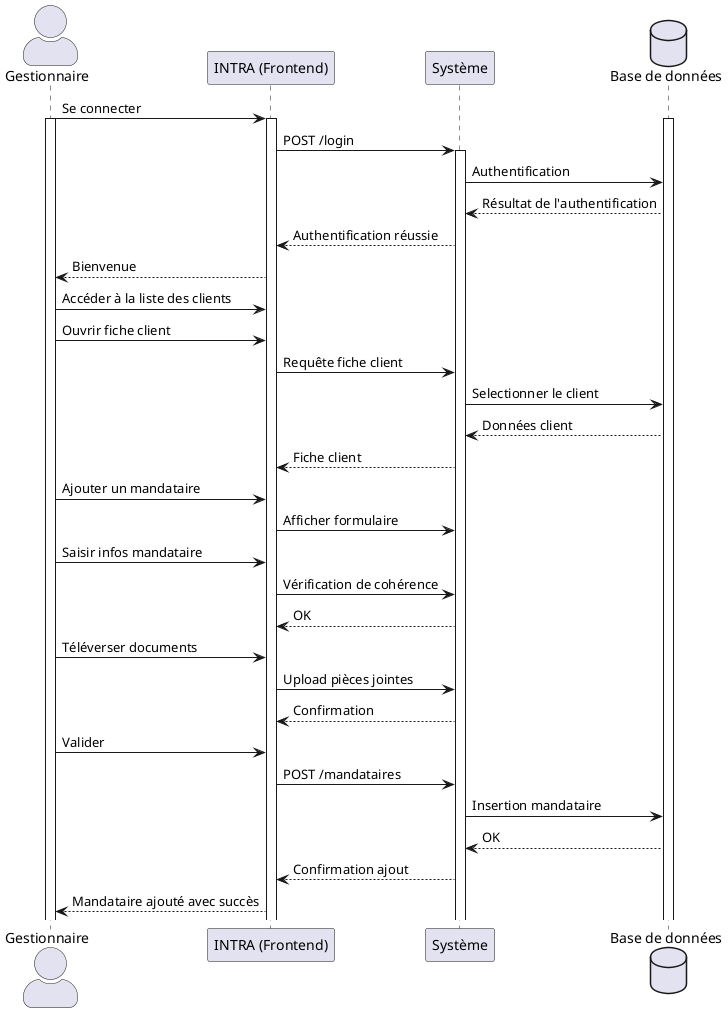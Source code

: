 @startuml UC006-A
skinparam actorStyle awesome
actor Gestionnaire
participant "INTRA (Frontend)" as UI
participant "Système" as Backend
database "Base de données" as DB

Gestionnaire -> UI : Se connecter
activate Gestionnaire
activate UI
activate DB
UI -> Backend : POST /login
activate Backend
Backend -> DB : Authentification
DB --> Backend : Résultat de l'authentification
Backend --> UI : Authentification réussie
UI --> Gestionnaire : Bienvenue
Gestionnaire -> UI : Accéder à la liste des clients
Gestionnaire -> UI : Ouvrir fiche client
UI -> Backend : Requête fiche client
Backend -> DB : Selectionner le client
DB --> Backend : Données client
Backend --> UI : Fiche client

Gestionnaire -> UI : Ajouter un mandataire
UI -> Backend : Afficher formulaire

Gestionnaire -> UI : Saisir infos mandataire
UI -> Backend : Vérification de cohérence
Backend --> UI : OK

Gestionnaire -> UI : Téléverser documents
UI -> Backend : Upload pièces jointes
Backend --> UI : Confirmation

Gestionnaire -> UI : Valider
UI -> Backend : POST /mandataires
Backend -> DB : Insertion mandataire
DB --> Backend : OK
Backend --> UI : Confirmation ajout
UI --> Gestionnaire : Mandataire ajouté avec succès
@enduml
